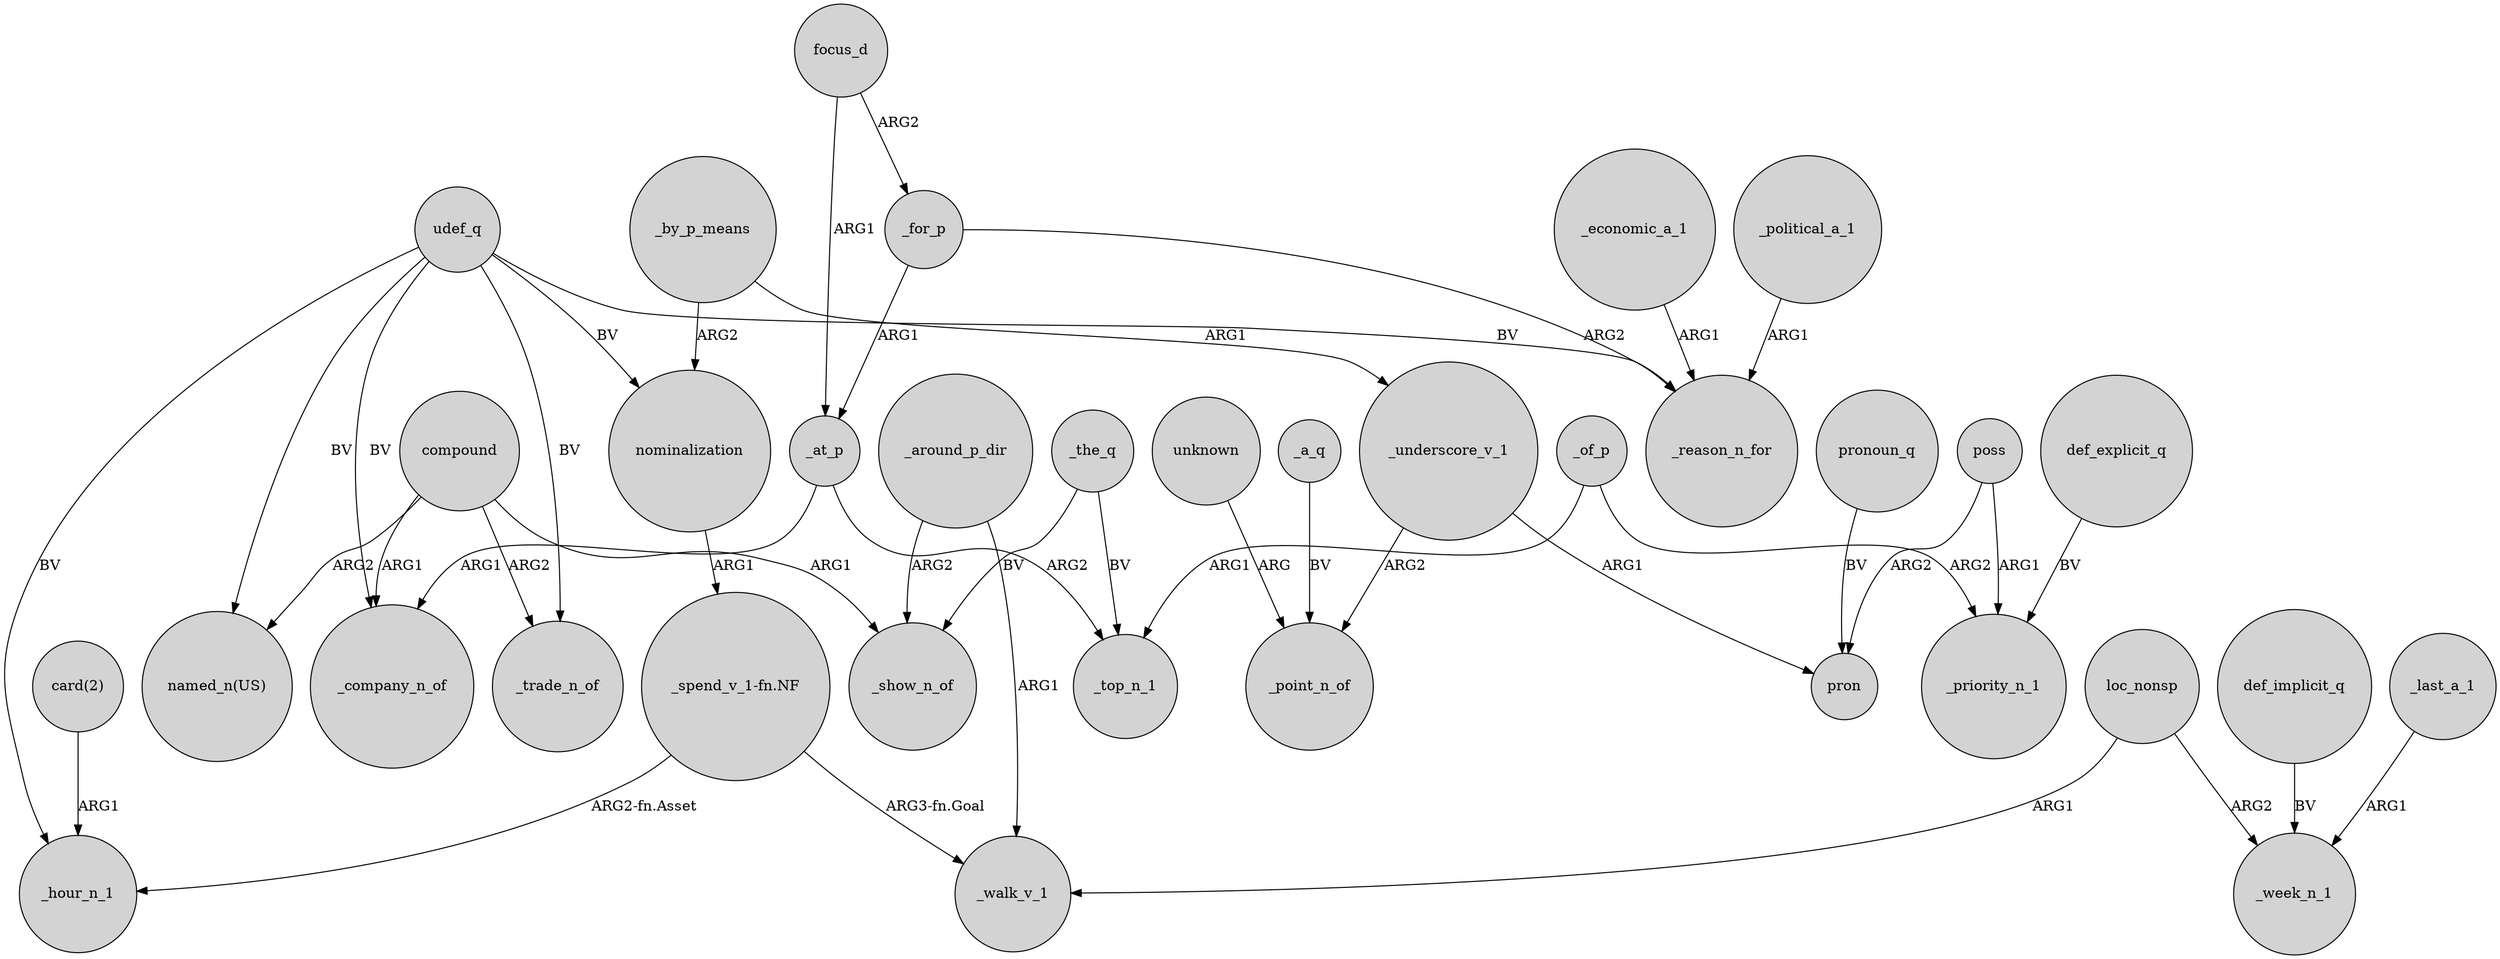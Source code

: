 digraph {
	node [shape=circle style=filled]
	udef_q -> _trade_n_of [label=BV]
	unknown -> _point_n_of [label=ARG]
	udef_q -> "named_n(US)" [label=BV]
	_by_p_means -> nominalization [label=ARG2]
	def_implicit_q -> _week_n_1 [label=BV]
	poss -> pron [label=ARG2]
	udef_q -> _reason_n_for [label=BV]
	_at_p -> _top_n_1 [label=ARG2]
	_of_p -> _priority_n_1 [label=ARG2]
	_underscore_v_1 -> _point_n_of [label=ARG2]
	def_explicit_q -> _priority_n_1 [label=BV]
	_economic_a_1 -> _reason_n_for [label=ARG1]
	_around_p_dir -> _show_n_of [label=ARG2]
	udef_q -> _hour_n_1 [label=BV]
	nominalization -> "_spend_v_1-fn.NF" [label=ARG1]
	poss -> _priority_n_1 [label=ARG1]
	"_spend_v_1-fn.NF" -> _hour_n_1 [label="ARG2-fn.Asset"]
	compound -> "named_n(US)" [label=ARG2]
	focus_d -> _for_p [label=ARG2]
	_around_p_dir -> _walk_v_1 [label=ARG1]
	_a_q -> _point_n_of [label=BV]
	_of_p -> _top_n_1 [label=ARG1]
	compound -> _company_n_of [label=ARG1]
	pronoun_q -> pron [label=BV]
	loc_nonsp -> _week_n_1 [label=ARG2]
	_at_p -> _company_n_of [label=ARG1]
	compound -> _show_n_of [label=ARG1]
	_the_q -> _top_n_1 [label=BV]
	_for_p -> _reason_n_for [label=ARG2]
	compound -> _trade_n_of [label=ARG2]
	_by_p_means -> _underscore_v_1 [label=ARG1]
	_underscore_v_1 -> pron [label=ARG1]
	_last_a_1 -> _week_n_1 [label=ARG1]
	_for_p -> _at_p [label=ARG1]
	udef_q -> nominalization [label=BV]
	"_spend_v_1-fn.NF" -> _walk_v_1 [label="ARG3-fn.Goal"]
	"card(2)" -> _hour_n_1 [label=ARG1]
	focus_d -> _at_p [label=ARG1]
	loc_nonsp -> _walk_v_1 [label=ARG1]
	_political_a_1 -> _reason_n_for [label=ARG1]
	udef_q -> _company_n_of [label=BV]
	_the_q -> _show_n_of [label=BV]
}
